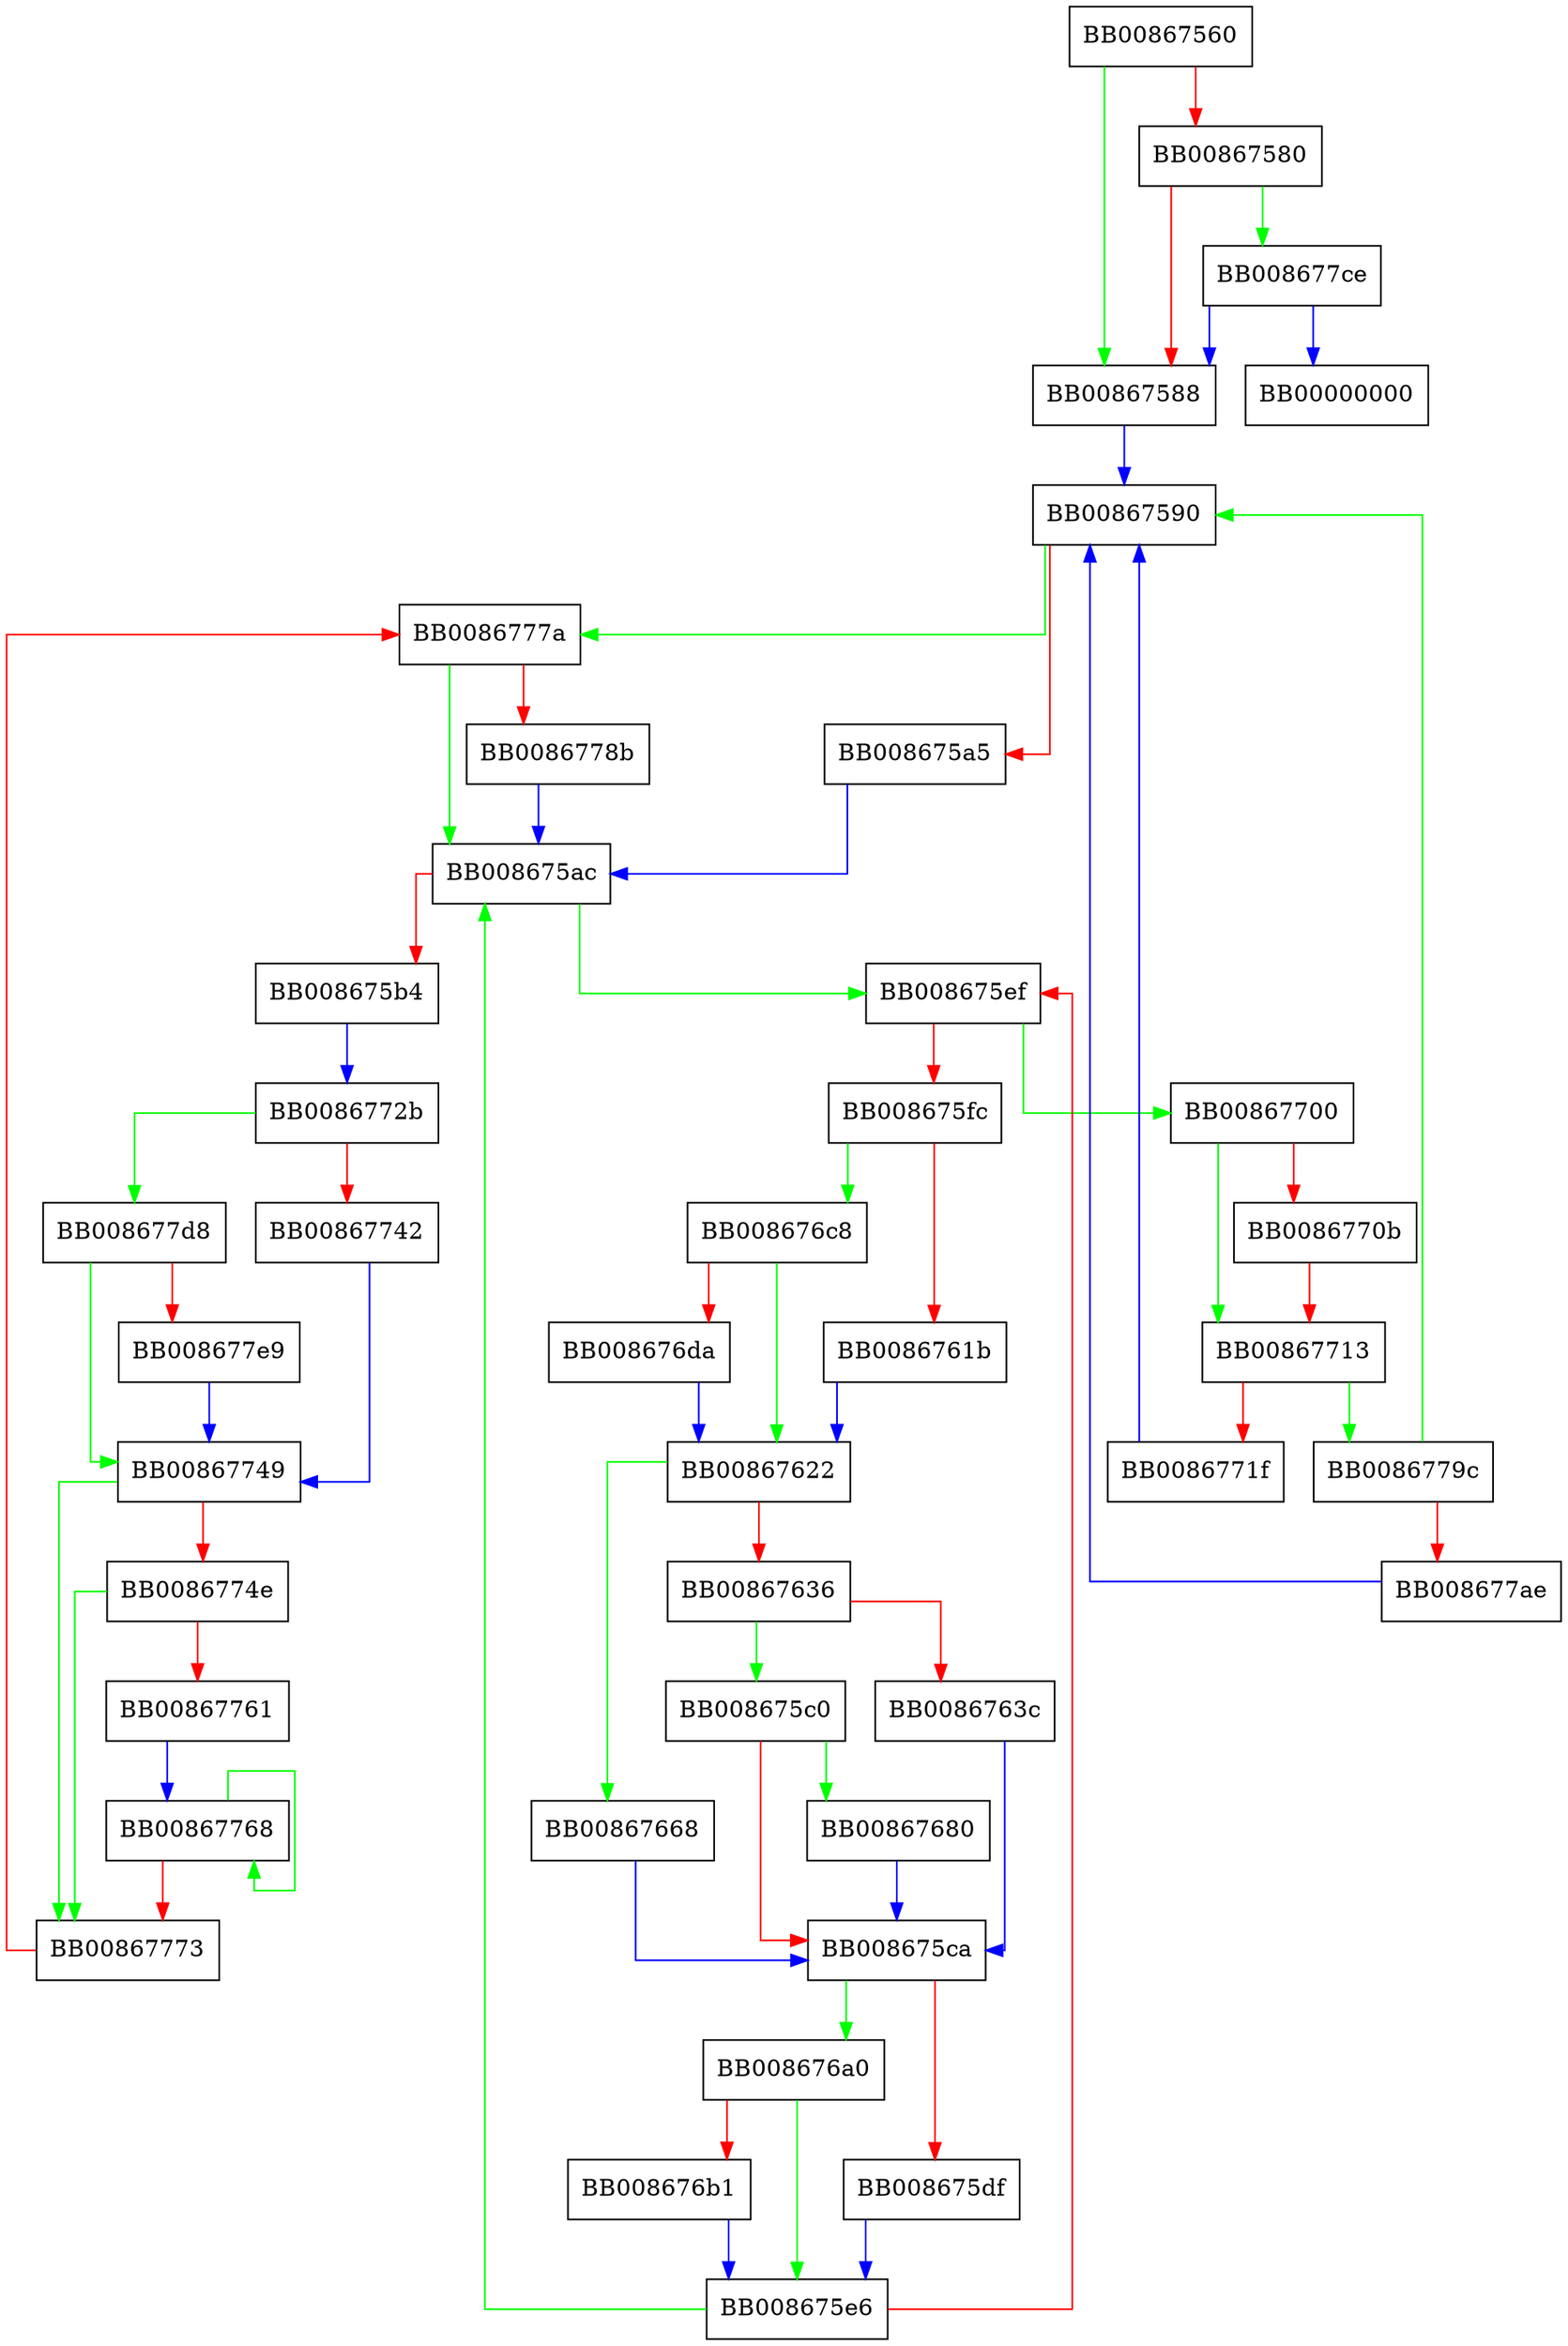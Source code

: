 digraph __run_exit_handlers {
  node [shape="box"];
  graph [splines=ortho];
  BB00867560 -> BB00867588 [color="green"];
  BB00867560 -> BB00867580 [color="red"];
  BB00867580 -> BB008677ce [color="green"];
  BB00867580 -> BB00867588 [color="red"];
  BB00867588 -> BB00867590 [color="blue"];
  BB00867590 -> BB0086777a [color="green"];
  BB00867590 -> BB008675a5 [color="red"];
  BB008675a5 -> BB008675ac [color="blue"];
  BB008675ac -> BB008675ef [color="green"];
  BB008675ac -> BB008675b4 [color="red"];
  BB008675b4 -> BB0086772b [color="blue"];
  BB008675c0 -> BB00867680 [color="green"];
  BB008675c0 -> BB008675ca [color="red"];
  BB008675ca -> BB008676a0 [color="green"];
  BB008675ca -> BB008675df [color="red"];
  BB008675df -> BB008675e6 [color="blue"];
  BB008675e6 -> BB008675ac [color="green"];
  BB008675e6 -> BB008675ef [color="red"];
  BB008675ef -> BB00867700 [color="green"];
  BB008675ef -> BB008675fc [color="red"];
  BB008675fc -> BB008676c8 [color="green"];
  BB008675fc -> BB0086761b [color="red"];
  BB0086761b -> BB00867622 [color="blue"];
  BB00867622 -> BB00867668 [color="green"];
  BB00867622 -> BB00867636 [color="red"];
  BB00867636 -> BB008675c0 [color="green"];
  BB00867636 -> BB0086763c [color="red"];
  BB0086763c -> BB008675ca [color="blue"];
  BB00867668 -> BB008675ca [color="blue"];
  BB00867680 -> BB008675ca [color="blue"];
  BB008676a0 -> BB008675e6 [color="green"];
  BB008676a0 -> BB008676b1 [color="red"];
  BB008676b1 -> BB008675e6 [color="blue"];
  BB008676c8 -> BB00867622 [color="green"];
  BB008676c8 -> BB008676da [color="red"];
  BB008676da -> BB00867622 [color="blue"];
  BB00867700 -> BB00867713 [color="green"];
  BB00867700 -> BB0086770b [color="red"];
  BB0086770b -> BB00867713 [color="red"];
  BB00867713 -> BB0086779c [color="green"];
  BB00867713 -> BB0086771f [color="red"];
  BB0086771f -> BB00867590 [color="blue"];
  BB0086772b -> BB008677d8 [color="green"];
  BB0086772b -> BB00867742 [color="red"];
  BB00867742 -> BB00867749 [color="blue"];
  BB00867749 -> BB00867773 [color="green"];
  BB00867749 -> BB0086774e [color="red"];
  BB0086774e -> BB00867773 [color="green"];
  BB0086774e -> BB00867761 [color="red"];
  BB00867761 -> BB00867768 [color="blue"];
  BB00867768 -> BB00867768 [color="green"];
  BB00867768 -> BB00867773 [color="red"];
  BB00867773 -> BB0086777a [color="red"];
  BB0086777a -> BB008675ac [color="green"];
  BB0086777a -> BB0086778b [color="red"];
  BB0086778b -> BB008675ac [color="blue"];
  BB0086779c -> BB00867590 [color="green"];
  BB0086779c -> BB008677ae [color="red"];
  BB008677ae -> BB00867590 [color="blue"];
  BB008677ce -> BB00000000 [color="blue"];
  BB008677ce -> BB00867588 [color="blue"];
  BB008677d8 -> BB00867749 [color="green"];
  BB008677d8 -> BB008677e9 [color="red"];
  BB008677e9 -> BB00867749 [color="blue"];
}
